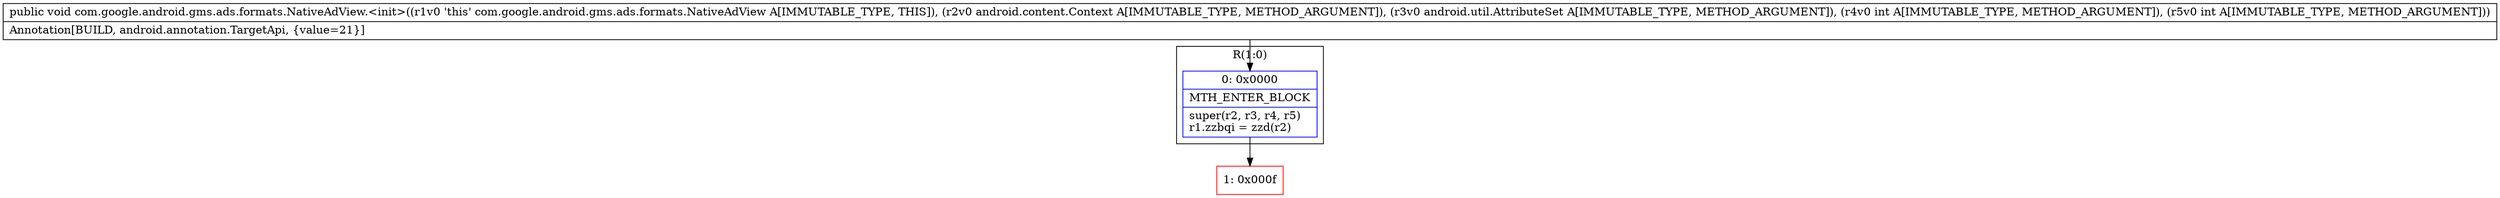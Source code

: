 digraph "CFG forcom.google.android.gms.ads.formats.NativeAdView.\<init\>(Landroid\/content\/Context;Landroid\/util\/AttributeSet;II)V" {
subgraph cluster_Region_24395964 {
label = "R(1:0)";
node [shape=record,color=blue];
Node_0 [shape=record,label="{0\:\ 0x0000|MTH_ENTER_BLOCK\l|super(r2, r3, r4, r5)\lr1.zzbqi = zzd(r2)\l}"];
}
Node_1 [shape=record,color=red,label="{1\:\ 0x000f}"];
MethodNode[shape=record,label="{public void com.google.android.gms.ads.formats.NativeAdView.\<init\>((r1v0 'this' com.google.android.gms.ads.formats.NativeAdView A[IMMUTABLE_TYPE, THIS]), (r2v0 android.content.Context A[IMMUTABLE_TYPE, METHOD_ARGUMENT]), (r3v0 android.util.AttributeSet A[IMMUTABLE_TYPE, METHOD_ARGUMENT]), (r4v0 int A[IMMUTABLE_TYPE, METHOD_ARGUMENT]), (r5v0 int A[IMMUTABLE_TYPE, METHOD_ARGUMENT]))  | Annotation[BUILD, android.annotation.TargetApi, \{value=21\}]\l}"];
MethodNode -> Node_0;
Node_0 -> Node_1;
}

